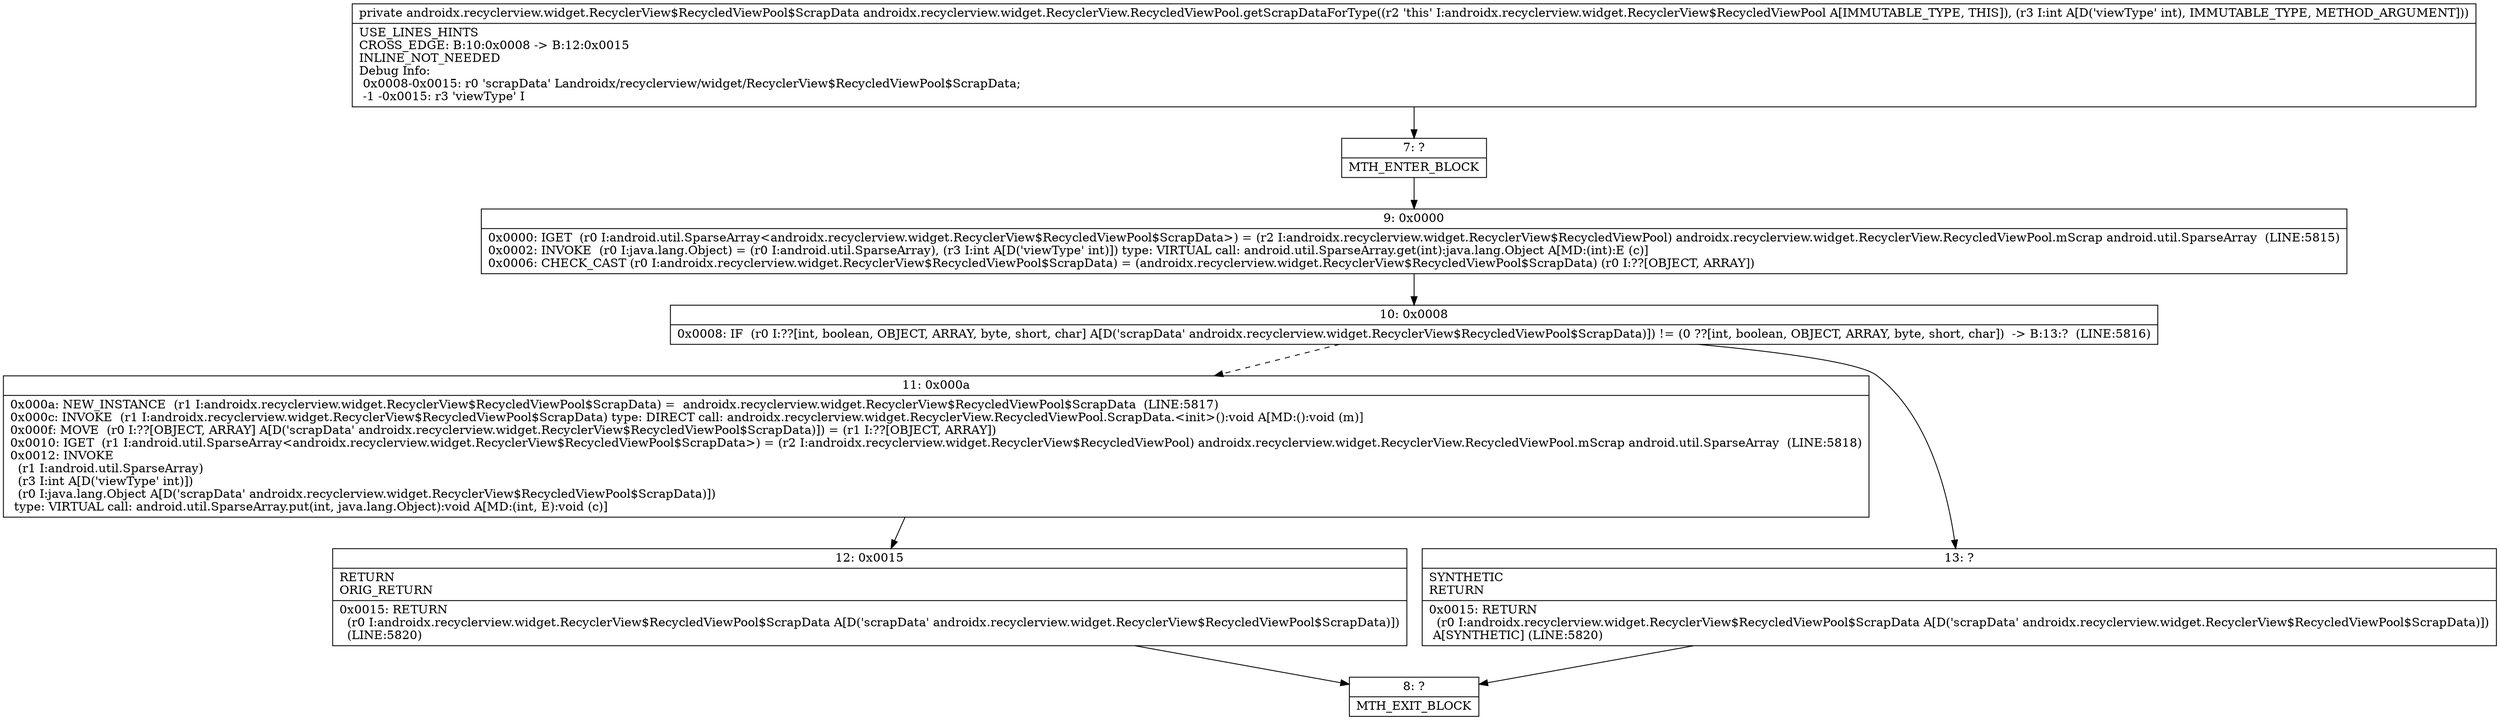 digraph "CFG forandroidx.recyclerview.widget.RecyclerView.RecycledViewPool.getScrapDataForType(I)Landroidx\/recyclerview\/widget\/RecyclerView$RecycledViewPool$ScrapData;" {
Node_7 [shape=record,label="{7\:\ ?|MTH_ENTER_BLOCK\l}"];
Node_9 [shape=record,label="{9\:\ 0x0000|0x0000: IGET  (r0 I:android.util.SparseArray\<androidx.recyclerview.widget.RecyclerView$RecycledViewPool$ScrapData\>) = (r2 I:androidx.recyclerview.widget.RecyclerView$RecycledViewPool) androidx.recyclerview.widget.RecyclerView.RecycledViewPool.mScrap android.util.SparseArray  (LINE:5815)\l0x0002: INVOKE  (r0 I:java.lang.Object) = (r0 I:android.util.SparseArray), (r3 I:int A[D('viewType' int)]) type: VIRTUAL call: android.util.SparseArray.get(int):java.lang.Object A[MD:(int):E (c)]\l0x0006: CHECK_CAST (r0 I:androidx.recyclerview.widget.RecyclerView$RecycledViewPool$ScrapData) = (androidx.recyclerview.widget.RecyclerView$RecycledViewPool$ScrapData) (r0 I:??[OBJECT, ARRAY]) \l}"];
Node_10 [shape=record,label="{10\:\ 0x0008|0x0008: IF  (r0 I:??[int, boolean, OBJECT, ARRAY, byte, short, char] A[D('scrapData' androidx.recyclerview.widget.RecyclerView$RecycledViewPool$ScrapData)]) != (0 ??[int, boolean, OBJECT, ARRAY, byte, short, char])  \-\> B:13:?  (LINE:5816)\l}"];
Node_11 [shape=record,label="{11\:\ 0x000a|0x000a: NEW_INSTANCE  (r1 I:androidx.recyclerview.widget.RecyclerView$RecycledViewPool$ScrapData) =  androidx.recyclerview.widget.RecyclerView$RecycledViewPool$ScrapData  (LINE:5817)\l0x000c: INVOKE  (r1 I:androidx.recyclerview.widget.RecyclerView$RecycledViewPool$ScrapData) type: DIRECT call: androidx.recyclerview.widget.RecyclerView.RecycledViewPool.ScrapData.\<init\>():void A[MD:():void (m)]\l0x000f: MOVE  (r0 I:??[OBJECT, ARRAY] A[D('scrapData' androidx.recyclerview.widget.RecyclerView$RecycledViewPool$ScrapData)]) = (r1 I:??[OBJECT, ARRAY]) \l0x0010: IGET  (r1 I:android.util.SparseArray\<androidx.recyclerview.widget.RecyclerView$RecycledViewPool$ScrapData\>) = (r2 I:androidx.recyclerview.widget.RecyclerView$RecycledViewPool) androidx.recyclerview.widget.RecyclerView.RecycledViewPool.mScrap android.util.SparseArray  (LINE:5818)\l0x0012: INVOKE  \l  (r1 I:android.util.SparseArray)\l  (r3 I:int A[D('viewType' int)])\l  (r0 I:java.lang.Object A[D('scrapData' androidx.recyclerview.widget.RecyclerView$RecycledViewPool$ScrapData)])\l type: VIRTUAL call: android.util.SparseArray.put(int, java.lang.Object):void A[MD:(int, E):void (c)]\l}"];
Node_12 [shape=record,label="{12\:\ 0x0015|RETURN\lORIG_RETURN\l|0x0015: RETURN  \l  (r0 I:androidx.recyclerview.widget.RecyclerView$RecycledViewPool$ScrapData A[D('scrapData' androidx.recyclerview.widget.RecyclerView$RecycledViewPool$ScrapData)])\l  (LINE:5820)\l}"];
Node_8 [shape=record,label="{8\:\ ?|MTH_EXIT_BLOCK\l}"];
Node_13 [shape=record,label="{13\:\ ?|SYNTHETIC\lRETURN\l|0x0015: RETURN  \l  (r0 I:androidx.recyclerview.widget.RecyclerView$RecycledViewPool$ScrapData A[D('scrapData' androidx.recyclerview.widget.RecyclerView$RecycledViewPool$ScrapData)])\l A[SYNTHETIC] (LINE:5820)\l}"];
MethodNode[shape=record,label="{private androidx.recyclerview.widget.RecyclerView$RecycledViewPool$ScrapData androidx.recyclerview.widget.RecyclerView.RecycledViewPool.getScrapDataForType((r2 'this' I:androidx.recyclerview.widget.RecyclerView$RecycledViewPool A[IMMUTABLE_TYPE, THIS]), (r3 I:int A[D('viewType' int), IMMUTABLE_TYPE, METHOD_ARGUMENT]))  | USE_LINES_HINTS\lCROSS_EDGE: B:10:0x0008 \-\> B:12:0x0015\lINLINE_NOT_NEEDED\lDebug Info:\l  0x0008\-0x0015: r0 'scrapData' Landroidx\/recyclerview\/widget\/RecyclerView$RecycledViewPool$ScrapData;\l  \-1 \-0x0015: r3 'viewType' I\l}"];
MethodNode -> Node_7;Node_7 -> Node_9;
Node_9 -> Node_10;
Node_10 -> Node_11[style=dashed];
Node_10 -> Node_13;
Node_11 -> Node_12;
Node_12 -> Node_8;
Node_13 -> Node_8;
}

